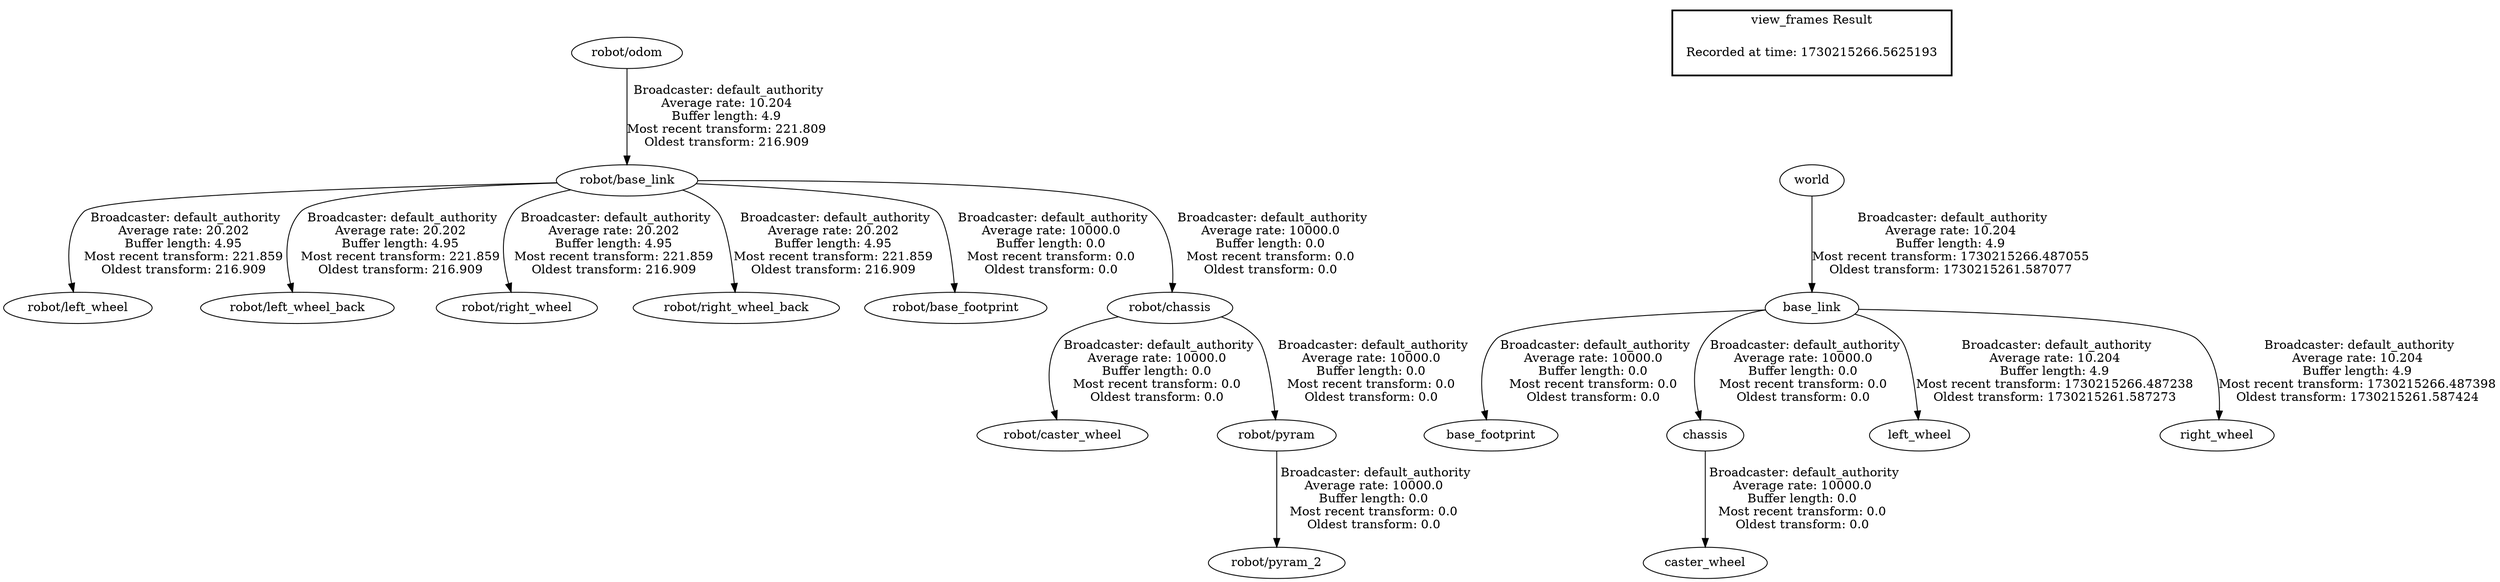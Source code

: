 digraph G {
"robot/odom" -> "robot/base_link"[label=" Broadcaster: default_authority\nAverage rate: 10.204\nBuffer length: 4.9\nMost recent transform: 221.809\nOldest transform: 216.909\n"];
"base_link" -> "base_footprint"[label=" Broadcaster: default_authority\nAverage rate: 10000.0\nBuffer length: 0.0\nMost recent transform: 0.0\nOldest transform: 0.0\n"];
"world" -> "base_link"[label=" Broadcaster: default_authority\nAverage rate: 10.204\nBuffer length: 4.9\nMost recent transform: 1730215266.487055\nOldest transform: 1730215261.587077\n"];
"chassis" -> "caster_wheel"[label=" Broadcaster: default_authority\nAverage rate: 10000.0\nBuffer length: 0.0\nMost recent transform: 0.0\nOldest transform: 0.0\n"];
"base_link" -> "chassis"[label=" Broadcaster: default_authority\nAverage rate: 10000.0\nBuffer length: 0.0\nMost recent transform: 0.0\nOldest transform: 0.0\n"];
"robot/base_link" -> "robot/left_wheel"[label=" Broadcaster: default_authority\nAverage rate: 20.202\nBuffer length: 4.95\nMost recent transform: 221.859\nOldest transform: 216.909\n"];
"robot/base_link" -> "robot/left_wheel_back"[label=" Broadcaster: default_authority\nAverage rate: 20.202\nBuffer length: 4.95\nMost recent transform: 221.859\nOldest transform: 216.909\n"];
"robot/base_link" -> "robot/right_wheel"[label=" Broadcaster: default_authority\nAverage rate: 20.202\nBuffer length: 4.95\nMost recent transform: 221.859\nOldest transform: 216.909\n"];
"robot/base_link" -> "robot/right_wheel_back"[label=" Broadcaster: default_authority\nAverage rate: 20.202\nBuffer length: 4.95\nMost recent transform: 221.859\nOldest transform: 216.909\n"];
"robot/base_link" -> "robot/base_footprint"[label=" Broadcaster: default_authority\nAverage rate: 10000.0\nBuffer length: 0.0\nMost recent transform: 0.0\nOldest transform: 0.0\n"];
"robot/chassis" -> "robot/caster_wheel"[label=" Broadcaster: default_authority\nAverage rate: 10000.0\nBuffer length: 0.0\nMost recent transform: 0.0\nOldest transform: 0.0\n"];
"robot/base_link" -> "robot/chassis"[label=" Broadcaster: default_authority\nAverage rate: 10000.0\nBuffer length: 0.0\nMost recent transform: 0.0\nOldest transform: 0.0\n"];
"robot/chassis" -> "robot/pyram"[label=" Broadcaster: default_authority\nAverage rate: 10000.0\nBuffer length: 0.0\nMost recent transform: 0.0\nOldest transform: 0.0\n"];
"robot/pyram" -> "robot/pyram_2"[label=" Broadcaster: default_authority\nAverage rate: 10000.0\nBuffer length: 0.0\nMost recent transform: 0.0\nOldest transform: 0.0\n"];
"base_link" -> "left_wheel"[label=" Broadcaster: default_authority\nAverage rate: 10.204\nBuffer length: 4.9\nMost recent transform: 1730215266.487238\nOldest transform: 1730215261.587273\n"];
"base_link" -> "right_wheel"[label=" Broadcaster: default_authority\nAverage rate: 10.204\nBuffer length: 4.9\nMost recent transform: 1730215266.487398\nOldest transform: 1730215261.587424\n"];
edge [style=invis];
 subgraph cluster_legend { style=bold; color=black; label ="view_frames Result";
"Recorded at time: 1730215266.5625193"[ shape=plaintext ] ;
}->"world";
}